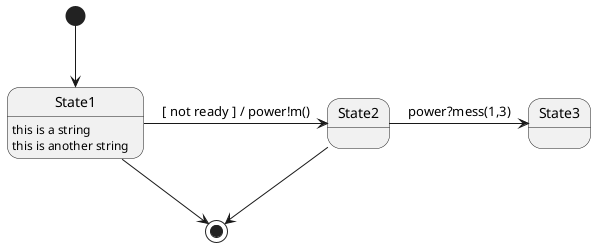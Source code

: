 @startuml

[*] --> State1
State1 --> [*]
State1 : this is a string
State1 : this is another string

State1 -> State2 : [ not ready ] / power!m()
State2 -> State3 : power?mess(1,3)
State2 --> [*]

@enduml
